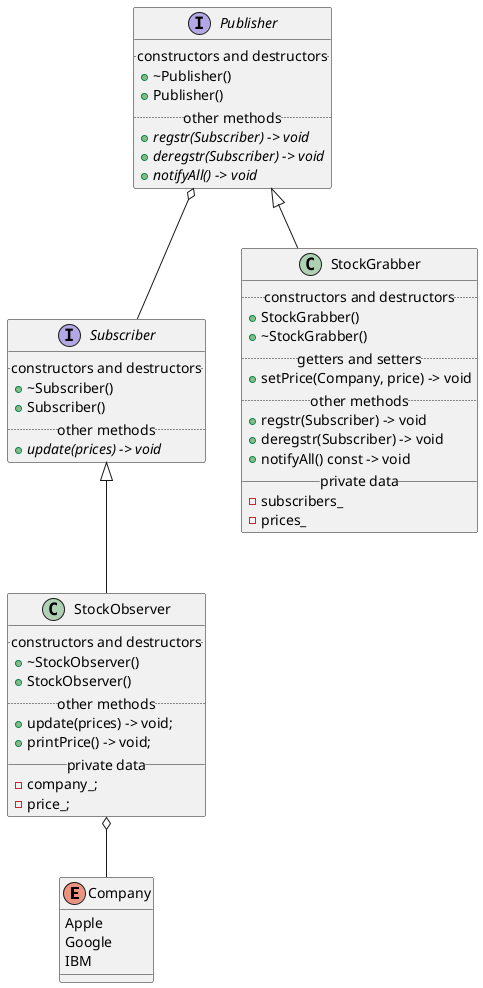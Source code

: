 @startuml

enum Company {
    Apple
    Google
    IBM
}

interface Subscriber
{
    .. constructors and destructors ..
    + ~Subscriber()
    + Subscriber()
    .. other methods ..
    + {abstract} update(prices) -> void
}

class StockObserver
{
    .. constructors and destructors ..
    + ~StockObserver()
    + StockObserver()
    .. other methods ..
    + update(prices) -> void;
    + printPrice() -> void;
    __ private data __
    - company_;
    - price_;
}

Subscriber <|-- StockObserver
StockObserver o-- Company

interface Publisher
{
    .. constructors and destructors ..
    + ~Publisher()
    + Publisher()
    .. other methods ..
    + {abstract} regstr(Subscriber) -> void
    + {abstract} deregstr(Subscriber) -> void
    + {abstract} notifyAll() -> void
}

class StockGrabber
{
    .. constructors and destructors ..
    + StockGrabber()
    + ~StockGrabber()
    .. getters and setters ..
    + setPrice(Company, price) -> void
    .. other methods ..
    + regstr(Subscriber) -> void
    + deregstr(Subscriber) -> void
    + notifyAll() const -> void
    __ private data __
    - subscribers_
    - prices_
}

Publisher <|-- StockGrabber
Publisher o-- Subscriber

@enduml